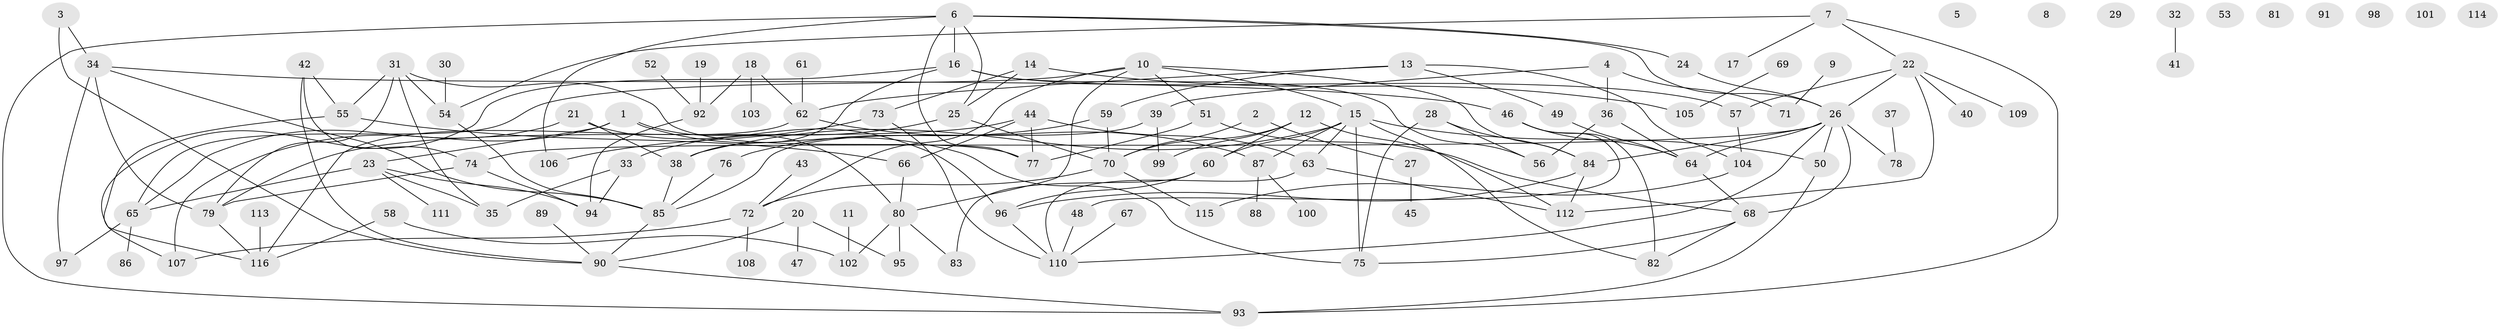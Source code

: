 // Generated by graph-tools (version 1.1) at 2025/12/03/09/25 04:12:53]
// undirected, 116 vertices, 168 edges
graph export_dot {
graph [start="1"]
  node [color=gray90,style=filled];
  1;
  2;
  3;
  4;
  5;
  6;
  7;
  8;
  9;
  10;
  11;
  12;
  13;
  14;
  15;
  16;
  17;
  18;
  19;
  20;
  21;
  22;
  23;
  24;
  25;
  26;
  27;
  28;
  29;
  30;
  31;
  32;
  33;
  34;
  35;
  36;
  37;
  38;
  39;
  40;
  41;
  42;
  43;
  44;
  45;
  46;
  47;
  48;
  49;
  50;
  51;
  52;
  53;
  54;
  55;
  56;
  57;
  58;
  59;
  60;
  61;
  62;
  63;
  64;
  65;
  66;
  67;
  68;
  69;
  70;
  71;
  72;
  73;
  74;
  75;
  76;
  77;
  78;
  79;
  80;
  81;
  82;
  83;
  84;
  85;
  86;
  87;
  88;
  89;
  90;
  91;
  92;
  93;
  94;
  95;
  96;
  97;
  98;
  99;
  100;
  101;
  102;
  103;
  104;
  105;
  106;
  107;
  108;
  109;
  110;
  111;
  112;
  113;
  114;
  115;
  116;
  1 -- 23;
  1 -- 75;
  1 -- 80;
  1 -- 107;
  2 -- 27;
  2 -- 70;
  3 -- 34;
  3 -- 90;
  4 -- 36;
  4 -- 39;
  4 -- 71;
  6 -- 16;
  6 -- 24;
  6 -- 25;
  6 -- 26;
  6 -- 77;
  6 -- 93;
  6 -- 106;
  7 -- 17;
  7 -- 22;
  7 -- 54;
  7 -- 93;
  9 -- 71;
  10 -- 15;
  10 -- 51;
  10 -- 65;
  10 -- 72;
  10 -- 80;
  10 -- 84;
  11 -- 102;
  12 -- 60;
  12 -- 70;
  12 -- 99;
  12 -- 112;
  13 -- 49;
  13 -- 59;
  13 -- 62;
  13 -- 104;
  14 -- 25;
  14 -- 73;
  14 -- 105;
  15 -- 38;
  15 -- 50;
  15 -- 60;
  15 -- 63;
  15 -- 75;
  15 -- 82;
  15 -- 87;
  16 -- 38;
  16 -- 56;
  16 -- 57;
  16 -- 107;
  18 -- 62;
  18 -- 92;
  18 -- 103;
  19 -- 92;
  20 -- 47;
  20 -- 90;
  20 -- 95;
  21 -- 38;
  21 -- 65;
  21 -- 96;
  22 -- 26;
  22 -- 40;
  22 -- 57;
  22 -- 109;
  22 -- 112;
  23 -- 35;
  23 -- 65;
  23 -- 94;
  23 -- 111;
  24 -- 26;
  25 -- 33;
  25 -- 70;
  26 -- 50;
  26 -- 64;
  26 -- 68;
  26 -- 74;
  26 -- 78;
  26 -- 84;
  26 -- 110;
  27 -- 45;
  28 -- 56;
  28 -- 75;
  28 -- 84;
  30 -- 54;
  31 -- 35;
  31 -- 54;
  31 -- 55;
  31 -- 77;
  31 -- 79;
  32 -- 41;
  33 -- 35;
  33 -- 94;
  34 -- 46;
  34 -- 79;
  34 -- 85;
  34 -- 97;
  36 -- 56;
  36 -- 64;
  37 -- 78;
  38 -- 85;
  39 -- 85;
  39 -- 99;
  42 -- 55;
  42 -- 74;
  42 -- 90;
  43 -- 72;
  44 -- 63;
  44 -- 66;
  44 -- 77;
  44 -- 79;
  46 -- 48;
  46 -- 64;
  46 -- 82;
  48 -- 110;
  49 -- 64;
  50 -- 93;
  51 -- 68;
  51 -- 77;
  52 -- 92;
  54 -- 85;
  55 -- 66;
  55 -- 116;
  57 -- 104;
  58 -- 102;
  58 -- 116;
  59 -- 70;
  59 -- 76;
  60 -- 83;
  60 -- 96;
  61 -- 62;
  62 -- 87;
  62 -- 116;
  63 -- 110;
  63 -- 112;
  64 -- 68;
  65 -- 86;
  65 -- 97;
  66 -- 80;
  67 -- 110;
  68 -- 75;
  68 -- 82;
  69 -- 105;
  70 -- 72;
  70 -- 115;
  72 -- 107;
  72 -- 108;
  73 -- 106;
  73 -- 110;
  74 -- 79;
  74 -- 94;
  76 -- 85;
  79 -- 116;
  80 -- 83;
  80 -- 95;
  80 -- 102;
  84 -- 96;
  84 -- 112;
  85 -- 90;
  87 -- 88;
  87 -- 100;
  89 -- 90;
  90 -- 93;
  92 -- 94;
  96 -- 110;
  104 -- 115;
  113 -- 116;
}
